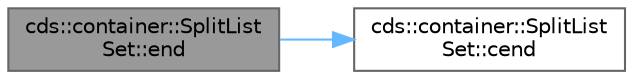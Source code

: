 digraph "cds::container::SplitListSet::end"
{
 // LATEX_PDF_SIZE
  bgcolor="transparent";
  edge [fontname=Helvetica,fontsize=10,labelfontname=Helvetica,labelfontsize=10];
  node [fontname=Helvetica,fontsize=10,shape=box,height=0.2,width=0.4];
  rankdir="LR";
  Node1 [id="Node000001",label="cds::container::SplitList\lSet::end",height=0.2,width=0.4,color="gray40", fillcolor="grey60", style="filled", fontcolor="black",tooltip="Returns an const iterator that addresses the location succeeding the last element in a set"];
  Node1 -> Node2 [id="edge2_Node000001_Node000002",color="steelblue1",style="solid",tooltip=" "];
  Node2 [id="Node000002",label="cds::container::SplitList\lSet::cend",height=0.2,width=0.4,color="grey40", fillcolor="white", style="filled",URL="$classcds_1_1container_1_1_split_list_set.html#a6df33544c2263f3ad66542de0c05073a",tooltip="Returns an const iterator that addresses the location succeeding the last element in a set"];
}
